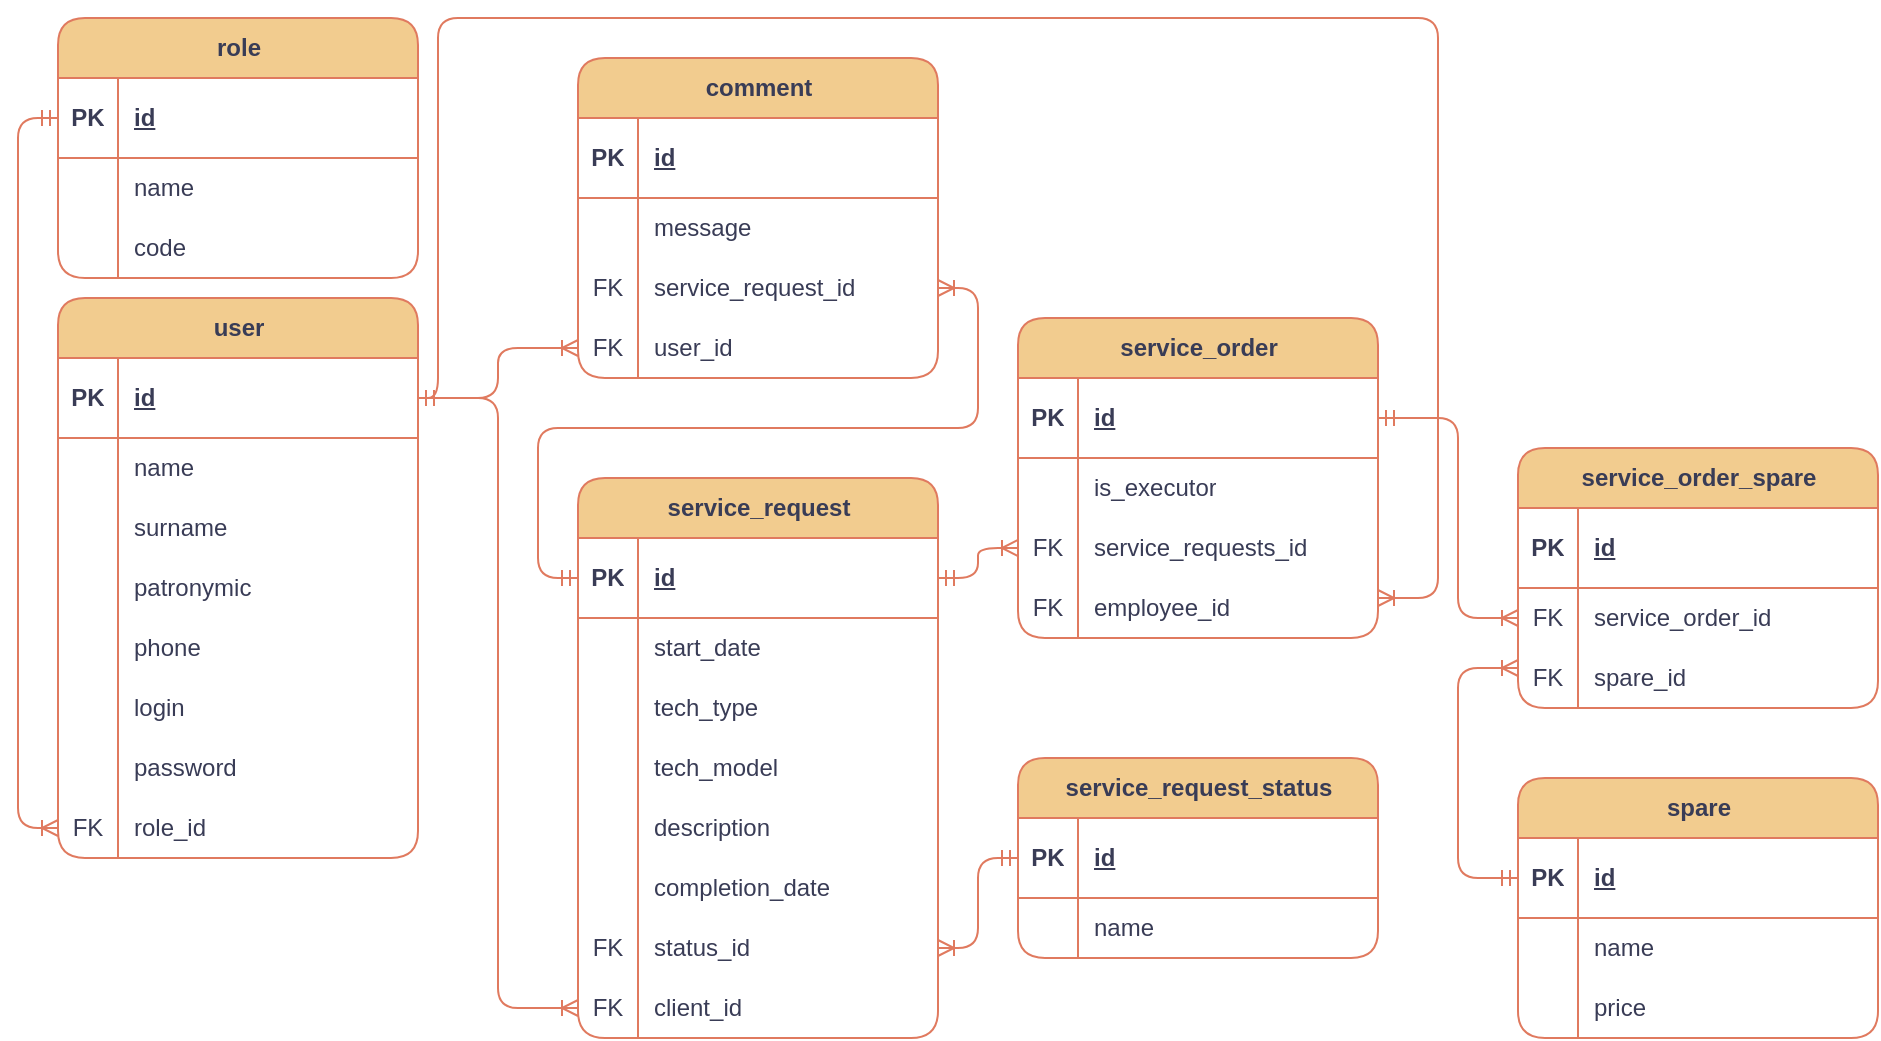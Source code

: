 <mxfile version="24.4.6" type="device">
  <diagram name="ER-diagram" id="6KKgcX3Cq315mcsqgXCf">
    <mxGraphModel dx="1838" dy="1009" grid="1" gridSize="10" guides="1" tooltips="1" connect="1" arrows="1" fold="1" page="1" pageScale="1" pageWidth="827" pageHeight="1169" math="0" shadow="0">
      <root>
        <mxCell id="0" />
        <mxCell id="1" parent="0" />
        <mxCell id="5FP1IzFym2wmlCKe2uCG-4" value="service_request" style="shape=table;startSize=30;container=1;collapsible=1;childLayout=tableLayout;fixedRows=1;rowLines=0;fontStyle=1;align=center;resizeLast=1;html=1;strokeColor=#E07A5F;rounded=1;labelBackgroundColor=none;fillColor=#F2CC8F;fontColor=#393C56;" vertex="1" parent="1">
          <mxGeometry x="320" y="270" width="180" height="280.0" as="geometry" />
        </mxCell>
        <mxCell id="5FP1IzFym2wmlCKe2uCG-5" value="" style="shape=tableRow;horizontal=0;startSize=0;swimlaneHead=0;swimlaneBody=0;fillColor=none;collapsible=0;dropTarget=0;points=[[0,0.5],[1,0.5]];portConstraint=eastwest;top=0;left=0;right=0;bottom=1;strokeColor=#E07A5F;rounded=1;labelBackgroundColor=none;fontColor=#393C56;" vertex="1" parent="5FP1IzFym2wmlCKe2uCG-4">
          <mxGeometry y="30" width="180" height="40" as="geometry" />
        </mxCell>
        <mxCell id="5FP1IzFym2wmlCKe2uCG-6" value="PK" style="shape=partialRectangle;connectable=0;fillColor=none;top=0;left=0;bottom=0;right=0;fontStyle=1;overflow=hidden;whiteSpace=wrap;html=1;strokeColor=#E07A5F;rounded=1;labelBackgroundColor=none;fontColor=#393C56;" vertex="1" parent="5FP1IzFym2wmlCKe2uCG-5">
          <mxGeometry width="30" height="40" as="geometry">
            <mxRectangle width="30" height="40" as="alternateBounds" />
          </mxGeometry>
        </mxCell>
        <mxCell id="5FP1IzFym2wmlCKe2uCG-7" value="id" style="shape=partialRectangle;connectable=0;fillColor=none;top=0;left=0;bottom=0;right=0;align=left;spacingLeft=6;fontStyle=5;overflow=hidden;whiteSpace=wrap;html=1;strokeColor=#E07A5F;rounded=1;labelBackgroundColor=none;fontColor=#393C56;" vertex="1" parent="5FP1IzFym2wmlCKe2uCG-5">
          <mxGeometry x="30" width="150" height="40" as="geometry">
            <mxRectangle width="150" height="40" as="alternateBounds" />
          </mxGeometry>
        </mxCell>
        <mxCell id="5FP1IzFym2wmlCKe2uCG-8" value="" style="shape=tableRow;horizontal=0;startSize=0;swimlaneHead=0;swimlaneBody=0;fillColor=none;collapsible=0;dropTarget=0;points=[[0,0.5],[1,0.5]];portConstraint=eastwest;top=0;left=0;right=0;bottom=0;strokeColor=#E07A5F;rounded=1;labelBackgroundColor=none;fontColor=#393C56;" vertex="1" parent="5FP1IzFym2wmlCKe2uCG-4">
          <mxGeometry y="70" width="180" height="30" as="geometry" />
        </mxCell>
        <mxCell id="5FP1IzFym2wmlCKe2uCG-9" value="" style="shape=partialRectangle;connectable=0;fillColor=none;top=0;left=0;bottom=0;right=0;editable=1;overflow=hidden;whiteSpace=wrap;html=1;strokeColor=#E07A5F;rounded=1;labelBackgroundColor=none;fontColor=#393C56;" vertex="1" parent="5FP1IzFym2wmlCKe2uCG-8">
          <mxGeometry width="30" height="30" as="geometry">
            <mxRectangle width="30" height="30" as="alternateBounds" />
          </mxGeometry>
        </mxCell>
        <mxCell id="5FP1IzFym2wmlCKe2uCG-10" value="start_date" style="shape=partialRectangle;connectable=0;fillColor=none;top=0;left=0;bottom=0;right=0;align=left;spacingLeft=6;overflow=hidden;whiteSpace=wrap;html=1;strokeColor=#E07A5F;rounded=1;labelBackgroundColor=none;fontColor=#393C56;" vertex="1" parent="5FP1IzFym2wmlCKe2uCG-8">
          <mxGeometry x="30" width="150" height="30" as="geometry">
            <mxRectangle width="150" height="30" as="alternateBounds" />
          </mxGeometry>
        </mxCell>
        <mxCell id="5FP1IzFym2wmlCKe2uCG-11" value="" style="shape=tableRow;horizontal=0;startSize=0;swimlaneHead=0;swimlaneBody=0;fillColor=none;collapsible=0;dropTarget=0;points=[[0,0.5],[1,0.5]];portConstraint=eastwest;top=0;left=0;right=0;bottom=0;strokeColor=#E07A5F;rounded=1;labelBackgroundColor=none;fontColor=#393C56;" vertex="1" parent="5FP1IzFym2wmlCKe2uCG-4">
          <mxGeometry y="100" width="180" height="30" as="geometry" />
        </mxCell>
        <mxCell id="5FP1IzFym2wmlCKe2uCG-12" value="" style="shape=partialRectangle;connectable=0;fillColor=none;top=0;left=0;bottom=0;right=0;editable=1;overflow=hidden;whiteSpace=wrap;html=1;strokeColor=#E07A5F;rounded=1;labelBackgroundColor=none;fontColor=#393C56;" vertex="1" parent="5FP1IzFym2wmlCKe2uCG-11">
          <mxGeometry width="30" height="30" as="geometry">
            <mxRectangle width="30" height="30" as="alternateBounds" />
          </mxGeometry>
        </mxCell>
        <mxCell id="5FP1IzFym2wmlCKe2uCG-13" value="tech_type" style="shape=partialRectangle;connectable=0;fillColor=none;top=0;left=0;bottom=0;right=0;align=left;spacingLeft=6;overflow=hidden;whiteSpace=wrap;html=1;strokeColor=#E07A5F;rounded=1;labelBackgroundColor=none;fontColor=#393C56;" vertex="1" parent="5FP1IzFym2wmlCKe2uCG-11">
          <mxGeometry x="30" width="150" height="30" as="geometry">
            <mxRectangle width="150" height="30" as="alternateBounds" />
          </mxGeometry>
        </mxCell>
        <mxCell id="5FP1IzFym2wmlCKe2uCG-14" value="" style="shape=tableRow;horizontal=0;startSize=0;swimlaneHead=0;swimlaneBody=0;fillColor=none;collapsible=0;dropTarget=0;points=[[0,0.5],[1,0.5]];portConstraint=eastwest;top=0;left=0;right=0;bottom=0;strokeColor=#E07A5F;rounded=1;labelBackgroundColor=none;fontColor=#393C56;" vertex="1" parent="5FP1IzFym2wmlCKe2uCG-4">
          <mxGeometry y="130" width="180" height="30" as="geometry" />
        </mxCell>
        <mxCell id="5FP1IzFym2wmlCKe2uCG-15" value="" style="shape=partialRectangle;connectable=0;fillColor=none;top=0;left=0;bottom=0;right=0;editable=1;overflow=hidden;whiteSpace=wrap;html=1;strokeColor=#E07A5F;rounded=1;labelBackgroundColor=none;fontColor=#393C56;" vertex="1" parent="5FP1IzFym2wmlCKe2uCG-14">
          <mxGeometry width="30" height="30" as="geometry">
            <mxRectangle width="30" height="30" as="alternateBounds" />
          </mxGeometry>
        </mxCell>
        <mxCell id="5FP1IzFym2wmlCKe2uCG-16" value="tech_model" style="shape=partialRectangle;connectable=0;fillColor=none;top=0;left=0;bottom=0;right=0;align=left;spacingLeft=6;overflow=hidden;whiteSpace=wrap;html=1;strokeColor=#E07A5F;rounded=1;labelBackgroundColor=none;fontColor=#393C56;" vertex="1" parent="5FP1IzFym2wmlCKe2uCG-14">
          <mxGeometry x="30" width="150" height="30" as="geometry">
            <mxRectangle width="150" height="30" as="alternateBounds" />
          </mxGeometry>
        </mxCell>
        <mxCell id="5FP1IzFym2wmlCKe2uCG-17" style="shape=tableRow;horizontal=0;startSize=0;swimlaneHead=0;swimlaneBody=0;fillColor=none;collapsible=0;dropTarget=0;points=[[0,0.5],[1,0.5]];portConstraint=eastwest;top=0;left=0;right=0;bottom=0;strokeColor=#E07A5F;rounded=1;labelBackgroundColor=none;fontColor=#393C56;" vertex="1" parent="5FP1IzFym2wmlCKe2uCG-4">
          <mxGeometry y="160" width="180" height="30" as="geometry" />
        </mxCell>
        <mxCell id="5FP1IzFym2wmlCKe2uCG-18" style="shape=partialRectangle;connectable=0;fillColor=none;top=0;left=0;bottom=0;right=0;editable=1;overflow=hidden;whiteSpace=wrap;html=1;strokeColor=#E07A5F;rounded=1;labelBackgroundColor=none;fontColor=#393C56;" vertex="1" parent="5FP1IzFym2wmlCKe2uCG-17">
          <mxGeometry width="30" height="30" as="geometry">
            <mxRectangle width="30" height="30" as="alternateBounds" />
          </mxGeometry>
        </mxCell>
        <mxCell id="5FP1IzFym2wmlCKe2uCG-19" value="description" style="shape=partialRectangle;connectable=0;fillColor=none;top=0;left=0;bottom=0;right=0;align=left;spacingLeft=6;overflow=hidden;whiteSpace=wrap;html=1;strokeColor=#E07A5F;rounded=1;labelBackgroundColor=none;fontColor=#393C56;" vertex="1" parent="5FP1IzFym2wmlCKe2uCG-17">
          <mxGeometry x="30" width="150" height="30" as="geometry">
            <mxRectangle width="150" height="30" as="alternateBounds" />
          </mxGeometry>
        </mxCell>
        <mxCell id="5FP1IzFym2wmlCKe2uCG-20" style="shape=tableRow;horizontal=0;startSize=0;swimlaneHead=0;swimlaneBody=0;fillColor=none;collapsible=0;dropTarget=0;points=[[0,0.5],[1,0.5]];portConstraint=eastwest;top=0;left=0;right=0;bottom=0;strokeColor=#E07A5F;rounded=1;labelBackgroundColor=none;fontColor=#393C56;" vertex="1" parent="5FP1IzFym2wmlCKe2uCG-4">
          <mxGeometry y="190" width="180" height="30" as="geometry" />
        </mxCell>
        <mxCell id="5FP1IzFym2wmlCKe2uCG-21" style="shape=partialRectangle;connectable=0;fillColor=none;top=0;left=0;bottom=0;right=0;editable=1;overflow=hidden;whiteSpace=wrap;html=1;strokeColor=#E07A5F;rounded=1;labelBackgroundColor=none;fontColor=#393C56;" vertex="1" parent="5FP1IzFym2wmlCKe2uCG-20">
          <mxGeometry width="30" height="30" as="geometry">
            <mxRectangle width="30" height="30" as="alternateBounds" />
          </mxGeometry>
        </mxCell>
        <mxCell id="5FP1IzFym2wmlCKe2uCG-22" value="completion_date" style="shape=partialRectangle;connectable=0;fillColor=none;top=0;left=0;bottom=0;right=0;align=left;spacingLeft=6;overflow=hidden;whiteSpace=wrap;html=1;strokeColor=#E07A5F;rounded=1;labelBackgroundColor=none;fontColor=#393C56;" vertex="1" parent="5FP1IzFym2wmlCKe2uCG-20">
          <mxGeometry x="30" width="150" height="30" as="geometry">
            <mxRectangle width="150" height="30" as="alternateBounds" />
          </mxGeometry>
        </mxCell>
        <mxCell id="5FP1IzFym2wmlCKe2uCG-23" style="shape=tableRow;horizontal=0;startSize=0;swimlaneHead=0;swimlaneBody=0;fillColor=none;collapsible=0;dropTarget=0;points=[[0,0.5],[1,0.5]];portConstraint=eastwest;top=0;left=0;right=0;bottom=0;strokeColor=#E07A5F;rounded=1;labelBackgroundColor=none;fontColor=#393C56;" vertex="1" parent="5FP1IzFym2wmlCKe2uCG-4">
          <mxGeometry y="220" width="180" height="30" as="geometry" />
        </mxCell>
        <mxCell id="5FP1IzFym2wmlCKe2uCG-24" value="FK" style="shape=partialRectangle;connectable=0;fillColor=none;top=0;left=0;bottom=0;right=0;editable=1;overflow=hidden;whiteSpace=wrap;html=1;strokeColor=#E07A5F;rounded=1;labelBackgroundColor=none;fontColor=#393C56;" vertex="1" parent="5FP1IzFym2wmlCKe2uCG-23">
          <mxGeometry width="30" height="30" as="geometry">
            <mxRectangle width="30" height="30" as="alternateBounds" />
          </mxGeometry>
        </mxCell>
        <mxCell id="5FP1IzFym2wmlCKe2uCG-25" value="status_id" style="shape=partialRectangle;connectable=0;fillColor=none;top=0;left=0;bottom=0;right=0;align=left;spacingLeft=6;overflow=hidden;whiteSpace=wrap;html=1;strokeColor=#E07A5F;rounded=1;labelBackgroundColor=none;fontColor=#393C56;" vertex="1" parent="5FP1IzFym2wmlCKe2uCG-23">
          <mxGeometry x="30" width="150" height="30" as="geometry">
            <mxRectangle width="150" height="30" as="alternateBounds" />
          </mxGeometry>
        </mxCell>
        <mxCell id="5FP1IzFym2wmlCKe2uCG-26" style="shape=tableRow;horizontal=0;startSize=0;swimlaneHead=0;swimlaneBody=0;fillColor=none;collapsible=0;dropTarget=0;points=[[0,0.5],[1,0.5]];portConstraint=eastwest;top=0;left=0;right=0;bottom=0;strokeColor=#E07A5F;rounded=1;labelBackgroundColor=none;fontColor=#393C56;" vertex="1" parent="5FP1IzFym2wmlCKe2uCG-4">
          <mxGeometry y="250" width="180" height="30" as="geometry" />
        </mxCell>
        <mxCell id="5FP1IzFym2wmlCKe2uCG-27" value="FK" style="shape=partialRectangle;connectable=0;fillColor=none;top=0;left=0;bottom=0;right=0;editable=1;overflow=hidden;whiteSpace=wrap;html=1;strokeColor=#E07A5F;rounded=1;labelBackgroundColor=none;fontColor=#393C56;" vertex="1" parent="5FP1IzFym2wmlCKe2uCG-26">
          <mxGeometry width="30" height="30" as="geometry">
            <mxRectangle width="30" height="30" as="alternateBounds" />
          </mxGeometry>
        </mxCell>
        <mxCell id="5FP1IzFym2wmlCKe2uCG-28" value="client_id" style="shape=partialRectangle;connectable=0;fillColor=none;top=0;left=0;bottom=0;right=0;align=left;spacingLeft=6;overflow=hidden;whiteSpace=wrap;html=1;strokeColor=#E07A5F;rounded=1;labelBackgroundColor=none;fontColor=#393C56;" vertex="1" parent="5FP1IzFym2wmlCKe2uCG-26">
          <mxGeometry x="30" width="150" height="30" as="geometry">
            <mxRectangle width="150" height="30" as="alternateBounds" />
          </mxGeometry>
        </mxCell>
        <mxCell id="5FP1IzFym2wmlCKe2uCG-29" value="user" style="shape=table;startSize=30;container=1;collapsible=1;childLayout=tableLayout;fixedRows=1;rowLines=0;fontStyle=1;align=center;resizeLast=1;html=1;strokeColor=#E07A5F;rounded=1;labelBackgroundColor=none;fillColor=#F2CC8F;fontColor=#393C56;" vertex="1" parent="1">
          <mxGeometry x="60" y="180" width="180" height="280" as="geometry" />
        </mxCell>
        <mxCell id="5FP1IzFym2wmlCKe2uCG-30" value="" style="shape=tableRow;horizontal=0;startSize=0;swimlaneHead=0;swimlaneBody=0;fillColor=none;collapsible=0;dropTarget=0;points=[[0,0.5],[1,0.5]];portConstraint=eastwest;top=0;left=0;right=0;bottom=1;strokeColor=#E07A5F;rounded=1;labelBackgroundColor=none;fontColor=#393C56;" vertex="1" parent="5FP1IzFym2wmlCKe2uCG-29">
          <mxGeometry y="30" width="180" height="40" as="geometry" />
        </mxCell>
        <mxCell id="5FP1IzFym2wmlCKe2uCG-31" value="PK" style="shape=partialRectangle;connectable=0;fillColor=none;top=0;left=0;bottom=0;right=0;fontStyle=1;overflow=hidden;whiteSpace=wrap;html=1;strokeColor=#E07A5F;rounded=1;labelBackgroundColor=none;fontColor=#393C56;" vertex="1" parent="5FP1IzFym2wmlCKe2uCG-30">
          <mxGeometry width="30" height="40" as="geometry">
            <mxRectangle width="30" height="40" as="alternateBounds" />
          </mxGeometry>
        </mxCell>
        <mxCell id="5FP1IzFym2wmlCKe2uCG-32" value="id" style="shape=partialRectangle;connectable=0;fillColor=none;top=0;left=0;bottom=0;right=0;align=left;spacingLeft=6;fontStyle=5;overflow=hidden;whiteSpace=wrap;html=1;strokeColor=#E07A5F;rounded=1;labelBackgroundColor=none;fontColor=#393C56;" vertex="1" parent="5FP1IzFym2wmlCKe2uCG-30">
          <mxGeometry x="30" width="150" height="40" as="geometry">
            <mxRectangle width="150" height="40" as="alternateBounds" />
          </mxGeometry>
        </mxCell>
        <mxCell id="5FP1IzFym2wmlCKe2uCG-33" value="" style="shape=tableRow;horizontal=0;startSize=0;swimlaneHead=0;swimlaneBody=0;fillColor=none;collapsible=0;dropTarget=0;points=[[0,0.5],[1,0.5]];portConstraint=eastwest;top=0;left=0;right=0;bottom=0;strokeColor=#E07A5F;rounded=1;labelBackgroundColor=none;fontColor=#393C56;" vertex="1" parent="5FP1IzFym2wmlCKe2uCG-29">
          <mxGeometry y="70" width="180" height="30" as="geometry" />
        </mxCell>
        <mxCell id="5FP1IzFym2wmlCKe2uCG-34" value="" style="shape=partialRectangle;connectable=0;fillColor=none;top=0;left=0;bottom=0;right=0;editable=1;overflow=hidden;whiteSpace=wrap;html=1;strokeColor=#E07A5F;rounded=1;labelBackgroundColor=none;fontColor=#393C56;" vertex="1" parent="5FP1IzFym2wmlCKe2uCG-33">
          <mxGeometry width="30" height="30" as="geometry">
            <mxRectangle width="30" height="30" as="alternateBounds" />
          </mxGeometry>
        </mxCell>
        <mxCell id="5FP1IzFym2wmlCKe2uCG-35" value="name" style="shape=partialRectangle;connectable=0;fillColor=none;top=0;left=0;bottom=0;right=0;align=left;spacingLeft=6;overflow=hidden;whiteSpace=wrap;html=1;strokeColor=#E07A5F;rounded=1;labelBackgroundColor=none;fontColor=#393C56;" vertex="1" parent="5FP1IzFym2wmlCKe2uCG-33">
          <mxGeometry x="30" width="150" height="30" as="geometry">
            <mxRectangle width="150" height="30" as="alternateBounds" />
          </mxGeometry>
        </mxCell>
        <mxCell id="5FP1IzFym2wmlCKe2uCG-36" value="" style="shape=tableRow;horizontal=0;startSize=0;swimlaneHead=0;swimlaneBody=0;fillColor=none;collapsible=0;dropTarget=0;points=[[0,0.5],[1,0.5]];portConstraint=eastwest;top=0;left=0;right=0;bottom=0;strokeColor=#E07A5F;rounded=1;labelBackgroundColor=none;fontColor=#393C56;" vertex="1" parent="5FP1IzFym2wmlCKe2uCG-29">
          <mxGeometry y="100" width="180" height="30" as="geometry" />
        </mxCell>
        <mxCell id="5FP1IzFym2wmlCKe2uCG-37" value="" style="shape=partialRectangle;connectable=0;fillColor=none;top=0;left=0;bottom=0;right=0;editable=1;overflow=hidden;whiteSpace=wrap;html=1;strokeColor=#E07A5F;rounded=1;labelBackgroundColor=none;fontColor=#393C56;" vertex="1" parent="5FP1IzFym2wmlCKe2uCG-36">
          <mxGeometry width="30" height="30" as="geometry">
            <mxRectangle width="30" height="30" as="alternateBounds" />
          </mxGeometry>
        </mxCell>
        <mxCell id="5FP1IzFym2wmlCKe2uCG-38" value="surname" style="shape=partialRectangle;connectable=0;fillColor=none;top=0;left=0;bottom=0;right=0;align=left;spacingLeft=6;overflow=hidden;whiteSpace=wrap;html=1;strokeColor=#E07A5F;rounded=1;labelBackgroundColor=none;fontColor=#393C56;" vertex="1" parent="5FP1IzFym2wmlCKe2uCG-36">
          <mxGeometry x="30" width="150" height="30" as="geometry">
            <mxRectangle width="150" height="30" as="alternateBounds" />
          </mxGeometry>
        </mxCell>
        <mxCell id="5FP1IzFym2wmlCKe2uCG-39" value="" style="shape=tableRow;horizontal=0;startSize=0;swimlaneHead=0;swimlaneBody=0;fillColor=none;collapsible=0;dropTarget=0;points=[[0,0.5],[1,0.5]];portConstraint=eastwest;top=0;left=0;right=0;bottom=0;strokeColor=#E07A5F;rounded=1;labelBackgroundColor=none;fontColor=#393C56;" vertex="1" parent="5FP1IzFym2wmlCKe2uCG-29">
          <mxGeometry y="130" width="180" height="30" as="geometry" />
        </mxCell>
        <mxCell id="5FP1IzFym2wmlCKe2uCG-40" value="" style="shape=partialRectangle;connectable=0;fillColor=none;top=0;left=0;bottom=0;right=0;editable=1;overflow=hidden;whiteSpace=wrap;html=1;strokeColor=#E07A5F;rounded=1;labelBackgroundColor=none;fontColor=#393C56;" vertex="1" parent="5FP1IzFym2wmlCKe2uCG-39">
          <mxGeometry width="30" height="30" as="geometry">
            <mxRectangle width="30" height="30" as="alternateBounds" />
          </mxGeometry>
        </mxCell>
        <mxCell id="5FP1IzFym2wmlCKe2uCG-41" value="patronymic" style="shape=partialRectangle;connectable=0;fillColor=none;top=0;left=0;bottom=0;right=0;align=left;spacingLeft=6;overflow=hidden;whiteSpace=wrap;html=1;strokeColor=#E07A5F;rounded=1;labelBackgroundColor=none;fontColor=#393C56;" vertex="1" parent="5FP1IzFym2wmlCKe2uCG-39">
          <mxGeometry x="30" width="150" height="30" as="geometry">
            <mxRectangle width="150" height="30" as="alternateBounds" />
          </mxGeometry>
        </mxCell>
        <mxCell id="5FP1IzFym2wmlCKe2uCG-42" style="shape=tableRow;horizontal=0;startSize=0;swimlaneHead=0;swimlaneBody=0;fillColor=none;collapsible=0;dropTarget=0;points=[[0,0.5],[1,0.5]];portConstraint=eastwest;top=0;left=0;right=0;bottom=0;strokeColor=#E07A5F;rounded=1;labelBackgroundColor=none;fontColor=#393C56;" vertex="1" parent="5FP1IzFym2wmlCKe2uCG-29">
          <mxGeometry y="160" width="180" height="30" as="geometry" />
        </mxCell>
        <mxCell id="5FP1IzFym2wmlCKe2uCG-43" style="shape=partialRectangle;connectable=0;fillColor=none;top=0;left=0;bottom=0;right=0;editable=1;overflow=hidden;whiteSpace=wrap;html=1;strokeColor=#E07A5F;rounded=1;labelBackgroundColor=none;fontColor=#393C56;" vertex="1" parent="5FP1IzFym2wmlCKe2uCG-42">
          <mxGeometry width="30" height="30" as="geometry">
            <mxRectangle width="30" height="30" as="alternateBounds" />
          </mxGeometry>
        </mxCell>
        <mxCell id="5FP1IzFym2wmlCKe2uCG-44" value="phone" style="shape=partialRectangle;connectable=0;fillColor=none;top=0;left=0;bottom=0;right=0;align=left;spacingLeft=6;overflow=hidden;whiteSpace=wrap;html=1;strokeColor=#E07A5F;rounded=1;labelBackgroundColor=none;fontColor=#393C56;" vertex="1" parent="5FP1IzFym2wmlCKe2uCG-42">
          <mxGeometry x="30" width="150" height="30" as="geometry">
            <mxRectangle width="150" height="30" as="alternateBounds" />
          </mxGeometry>
        </mxCell>
        <mxCell id="5FP1IzFym2wmlCKe2uCG-45" style="shape=tableRow;horizontal=0;startSize=0;swimlaneHead=0;swimlaneBody=0;fillColor=none;collapsible=0;dropTarget=0;points=[[0,0.5],[1,0.5]];portConstraint=eastwest;top=0;left=0;right=0;bottom=0;strokeColor=#E07A5F;rounded=1;labelBackgroundColor=none;fontColor=#393C56;" vertex="1" parent="5FP1IzFym2wmlCKe2uCG-29">
          <mxGeometry y="190" width="180" height="30" as="geometry" />
        </mxCell>
        <mxCell id="5FP1IzFym2wmlCKe2uCG-46" style="shape=partialRectangle;connectable=0;fillColor=none;top=0;left=0;bottom=0;right=0;editable=1;overflow=hidden;whiteSpace=wrap;html=1;strokeColor=#E07A5F;rounded=1;labelBackgroundColor=none;fontColor=#393C56;" vertex="1" parent="5FP1IzFym2wmlCKe2uCG-45">
          <mxGeometry width="30" height="30" as="geometry">
            <mxRectangle width="30" height="30" as="alternateBounds" />
          </mxGeometry>
        </mxCell>
        <mxCell id="5FP1IzFym2wmlCKe2uCG-47" value="login" style="shape=partialRectangle;connectable=0;fillColor=none;top=0;left=0;bottom=0;right=0;align=left;spacingLeft=6;overflow=hidden;whiteSpace=wrap;html=1;strokeColor=#E07A5F;rounded=1;labelBackgroundColor=none;fontColor=#393C56;" vertex="1" parent="5FP1IzFym2wmlCKe2uCG-45">
          <mxGeometry x="30" width="150" height="30" as="geometry">
            <mxRectangle width="150" height="30" as="alternateBounds" />
          </mxGeometry>
        </mxCell>
        <mxCell id="5FP1IzFym2wmlCKe2uCG-48" style="shape=tableRow;horizontal=0;startSize=0;swimlaneHead=0;swimlaneBody=0;fillColor=none;collapsible=0;dropTarget=0;points=[[0,0.5],[1,0.5]];portConstraint=eastwest;top=0;left=0;right=0;bottom=0;strokeColor=#E07A5F;rounded=1;labelBackgroundColor=none;fontColor=#393C56;" vertex="1" parent="5FP1IzFym2wmlCKe2uCG-29">
          <mxGeometry y="220" width="180" height="30" as="geometry" />
        </mxCell>
        <mxCell id="5FP1IzFym2wmlCKe2uCG-49" style="shape=partialRectangle;connectable=0;fillColor=none;top=0;left=0;bottom=0;right=0;editable=1;overflow=hidden;whiteSpace=wrap;html=1;strokeColor=#E07A5F;rounded=1;labelBackgroundColor=none;fontColor=#393C56;" vertex="1" parent="5FP1IzFym2wmlCKe2uCG-48">
          <mxGeometry width="30" height="30" as="geometry">
            <mxRectangle width="30" height="30" as="alternateBounds" />
          </mxGeometry>
        </mxCell>
        <mxCell id="5FP1IzFym2wmlCKe2uCG-50" value="password" style="shape=partialRectangle;connectable=0;fillColor=none;top=0;left=0;bottom=0;right=0;align=left;spacingLeft=6;overflow=hidden;whiteSpace=wrap;html=1;strokeColor=#E07A5F;rounded=1;labelBackgroundColor=none;fontColor=#393C56;" vertex="1" parent="5FP1IzFym2wmlCKe2uCG-48">
          <mxGeometry x="30" width="150" height="30" as="geometry">
            <mxRectangle width="150" height="30" as="alternateBounds" />
          </mxGeometry>
        </mxCell>
        <mxCell id="5FP1IzFym2wmlCKe2uCG-51" style="shape=tableRow;horizontal=0;startSize=0;swimlaneHead=0;swimlaneBody=0;fillColor=none;collapsible=0;dropTarget=0;points=[[0,0.5],[1,0.5]];portConstraint=eastwest;top=0;left=0;right=0;bottom=0;strokeColor=#E07A5F;rounded=1;labelBackgroundColor=none;fontColor=#393C56;" vertex="1" parent="5FP1IzFym2wmlCKe2uCG-29">
          <mxGeometry y="250" width="180" height="30" as="geometry" />
        </mxCell>
        <mxCell id="5FP1IzFym2wmlCKe2uCG-52" value="FK" style="shape=partialRectangle;connectable=0;fillColor=none;top=0;left=0;bottom=0;right=0;editable=1;overflow=hidden;whiteSpace=wrap;html=1;strokeColor=#E07A5F;rounded=1;labelBackgroundColor=none;fontColor=#393C56;" vertex="1" parent="5FP1IzFym2wmlCKe2uCG-51">
          <mxGeometry width="30" height="30" as="geometry">
            <mxRectangle width="30" height="30" as="alternateBounds" />
          </mxGeometry>
        </mxCell>
        <mxCell id="5FP1IzFym2wmlCKe2uCG-53" value="role_id" style="shape=partialRectangle;connectable=0;fillColor=none;top=0;left=0;bottom=0;right=0;align=left;spacingLeft=6;overflow=hidden;whiteSpace=wrap;html=1;strokeColor=#E07A5F;rounded=1;labelBackgroundColor=none;fontColor=#393C56;" vertex="1" parent="5FP1IzFym2wmlCKe2uCG-51">
          <mxGeometry x="30" width="150" height="30" as="geometry">
            <mxRectangle width="150" height="30" as="alternateBounds" />
          </mxGeometry>
        </mxCell>
        <mxCell id="5FP1IzFym2wmlCKe2uCG-54" value="role" style="shape=table;startSize=30;container=1;collapsible=1;childLayout=tableLayout;fixedRows=1;rowLines=0;fontStyle=1;align=center;resizeLast=1;html=1;strokeColor=#E07A5F;rounded=1;labelBackgroundColor=none;fillColor=#F2CC8F;fontColor=#393C56;" vertex="1" parent="1">
          <mxGeometry x="60" y="40" width="180" height="130" as="geometry" />
        </mxCell>
        <mxCell id="5FP1IzFym2wmlCKe2uCG-55" value="" style="shape=tableRow;horizontal=0;startSize=0;swimlaneHead=0;swimlaneBody=0;fillColor=none;collapsible=0;dropTarget=0;points=[[0,0.5],[1,0.5]];portConstraint=eastwest;top=0;left=0;right=0;bottom=1;strokeColor=#E07A5F;rounded=1;labelBackgroundColor=none;fontColor=#393C56;" vertex="1" parent="5FP1IzFym2wmlCKe2uCG-54">
          <mxGeometry y="30" width="180" height="40" as="geometry" />
        </mxCell>
        <mxCell id="5FP1IzFym2wmlCKe2uCG-56" value="PK" style="shape=partialRectangle;connectable=0;fillColor=none;top=0;left=0;bottom=0;right=0;fontStyle=1;overflow=hidden;whiteSpace=wrap;html=1;strokeColor=#E07A5F;rounded=1;labelBackgroundColor=none;fontColor=#393C56;" vertex="1" parent="5FP1IzFym2wmlCKe2uCG-55">
          <mxGeometry width="30" height="40" as="geometry">
            <mxRectangle width="30" height="40" as="alternateBounds" />
          </mxGeometry>
        </mxCell>
        <mxCell id="5FP1IzFym2wmlCKe2uCG-57" value="id" style="shape=partialRectangle;connectable=0;fillColor=none;top=0;left=0;bottom=0;right=0;align=left;spacingLeft=6;fontStyle=5;overflow=hidden;whiteSpace=wrap;html=1;strokeColor=#E07A5F;rounded=1;labelBackgroundColor=none;fontColor=#393C56;" vertex="1" parent="5FP1IzFym2wmlCKe2uCG-55">
          <mxGeometry x="30" width="150" height="40" as="geometry">
            <mxRectangle width="150" height="40" as="alternateBounds" />
          </mxGeometry>
        </mxCell>
        <mxCell id="5FP1IzFym2wmlCKe2uCG-58" value="" style="shape=tableRow;horizontal=0;startSize=0;swimlaneHead=0;swimlaneBody=0;fillColor=none;collapsible=0;dropTarget=0;points=[[0,0.5],[1,0.5]];portConstraint=eastwest;top=0;left=0;right=0;bottom=0;strokeColor=#E07A5F;rounded=1;labelBackgroundColor=none;fontColor=#393C56;" vertex="1" parent="5FP1IzFym2wmlCKe2uCG-54">
          <mxGeometry y="70" width="180" height="30" as="geometry" />
        </mxCell>
        <mxCell id="5FP1IzFym2wmlCKe2uCG-59" value="" style="shape=partialRectangle;connectable=0;fillColor=none;top=0;left=0;bottom=0;right=0;editable=1;overflow=hidden;whiteSpace=wrap;html=1;strokeColor=#E07A5F;rounded=1;labelBackgroundColor=none;fontColor=#393C56;" vertex="1" parent="5FP1IzFym2wmlCKe2uCG-58">
          <mxGeometry width="30" height="30" as="geometry">
            <mxRectangle width="30" height="30" as="alternateBounds" />
          </mxGeometry>
        </mxCell>
        <mxCell id="5FP1IzFym2wmlCKe2uCG-60" value="name" style="shape=partialRectangle;connectable=0;fillColor=none;top=0;left=0;bottom=0;right=0;align=left;spacingLeft=6;overflow=hidden;whiteSpace=wrap;html=1;strokeColor=#E07A5F;rounded=1;labelBackgroundColor=none;fontColor=#393C56;" vertex="1" parent="5FP1IzFym2wmlCKe2uCG-58">
          <mxGeometry x="30" width="150" height="30" as="geometry">
            <mxRectangle width="150" height="30" as="alternateBounds" />
          </mxGeometry>
        </mxCell>
        <mxCell id="5FP1IzFym2wmlCKe2uCG-61" style="shape=tableRow;horizontal=0;startSize=0;swimlaneHead=0;swimlaneBody=0;fillColor=none;collapsible=0;dropTarget=0;points=[[0,0.5],[1,0.5]];portConstraint=eastwest;top=0;left=0;right=0;bottom=0;strokeColor=#E07A5F;rounded=1;labelBackgroundColor=none;fontColor=#393C56;" vertex="1" parent="5FP1IzFym2wmlCKe2uCG-54">
          <mxGeometry y="100" width="180" height="30" as="geometry" />
        </mxCell>
        <mxCell id="5FP1IzFym2wmlCKe2uCG-62" style="shape=partialRectangle;connectable=0;fillColor=none;top=0;left=0;bottom=0;right=0;editable=1;overflow=hidden;whiteSpace=wrap;html=1;strokeColor=#E07A5F;rounded=1;labelBackgroundColor=none;fontColor=#393C56;" vertex="1" parent="5FP1IzFym2wmlCKe2uCG-61">
          <mxGeometry width="30" height="30" as="geometry">
            <mxRectangle width="30" height="30" as="alternateBounds" />
          </mxGeometry>
        </mxCell>
        <mxCell id="5FP1IzFym2wmlCKe2uCG-63" value="code" style="shape=partialRectangle;connectable=0;fillColor=none;top=0;left=0;bottom=0;right=0;align=left;spacingLeft=6;overflow=hidden;whiteSpace=wrap;html=1;strokeColor=#E07A5F;rounded=1;labelBackgroundColor=none;fontColor=#393C56;" vertex="1" parent="5FP1IzFym2wmlCKe2uCG-61">
          <mxGeometry x="30" width="150" height="30" as="geometry">
            <mxRectangle width="150" height="30" as="alternateBounds" />
          </mxGeometry>
        </mxCell>
        <mxCell id="5FP1IzFym2wmlCKe2uCG-64" style="edgeStyle=orthogonalEdgeStyle;rounded=1;orthogonalLoop=1;jettySize=auto;html=1;startArrow=ERmandOne;startFill=0;endArrow=ERoneToMany;endFill=0;strokeColor=#E07A5F;labelBackgroundColor=none;fontColor=default;" edge="1" parent="1" source="5FP1IzFym2wmlCKe2uCG-55" target="5FP1IzFym2wmlCKe2uCG-51">
          <mxGeometry relative="1" as="geometry">
            <mxPoint x="-370" y="535" as="sourcePoint" />
            <mxPoint x="-300" y="535" as="targetPoint" />
            <Array as="points">
              <mxPoint x="40" y="90" />
              <mxPoint x="40" y="445" />
            </Array>
          </mxGeometry>
        </mxCell>
        <mxCell id="5FP1IzFym2wmlCKe2uCG-65" style="edgeStyle=orthogonalEdgeStyle;rounded=1;orthogonalLoop=1;jettySize=auto;html=1;startArrow=ERmandOne;startFill=0;endArrow=ERoneToMany;endFill=0;strokeColor=#E07A5F;labelBackgroundColor=none;fontColor=default;" edge="1" parent="1" source="5FP1IzFym2wmlCKe2uCG-30" target="5FP1IzFym2wmlCKe2uCG-26">
          <mxGeometry relative="1" as="geometry">
            <mxPoint x="230" y="390" as="sourcePoint" />
            <mxPoint x="280" y="455" as="targetPoint" />
          </mxGeometry>
        </mxCell>
        <mxCell id="5FP1IzFym2wmlCKe2uCG-66" value="service_order" style="shape=table;startSize=30;container=1;collapsible=1;childLayout=tableLayout;fixedRows=1;rowLines=0;fontStyle=1;align=center;resizeLast=1;html=1;strokeColor=#E07A5F;rounded=1;labelBackgroundColor=none;fillColor=#F2CC8F;fontColor=#393C56;" vertex="1" parent="1">
          <mxGeometry x="540" y="190" width="180" height="160" as="geometry" />
        </mxCell>
        <mxCell id="5FP1IzFym2wmlCKe2uCG-67" value="" style="shape=tableRow;horizontal=0;startSize=0;swimlaneHead=0;swimlaneBody=0;fillColor=none;collapsible=0;dropTarget=0;points=[[0,0.5],[1,0.5]];portConstraint=eastwest;top=0;left=0;right=0;bottom=1;strokeColor=#E07A5F;rounded=1;labelBackgroundColor=none;fontColor=#393C56;" vertex="1" parent="5FP1IzFym2wmlCKe2uCG-66">
          <mxGeometry y="30" width="180" height="40" as="geometry" />
        </mxCell>
        <mxCell id="5FP1IzFym2wmlCKe2uCG-68" value="PK" style="shape=partialRectangle;connectable=0;fillColor=none;top=0;left=0;bottom=0;right=0;fontStyle=1;overflow=hidden;whiteSpace=wrap;html=1;strokeColor=#E07A5F;rounded=1;labelBackgroundColor=none;fontColor=#393C56;" vertex="1" parent="5FP1IzFym2wmlCKe2uCG-67">
          <mxGeometry width="30" height="40" as="geometry">
            <mxRectangle width="30" height="40" as="alternateBounds" />
          </mxGeometry>
        </mxCell>
        <mxCell id="5FP1IzFym2wmlCKe2uCG-69" value="id" style="shape=partialRectangle;connectable=0;fillColor=none;top=0;left=0;bottom=0;right=0;align=left;spacingLeft=6;fontStyle=5;overflow=hidden;whiteSpace=wrap;html=1;strokeColor=#E07A5F;rounded=1;labelBackgroundColor=none;fontColor=#393C56;" vertex="1" parent="5FP1IzFym2wmlCKe2uCG-67">
          <mxGeometry x="30" width="150" height="40" as="geometry">
            <mxRectangle width="150" height="40" as="alternateBounds" />
          </mxGeometry>
        </mxCell>
        <mxCell id="5FP1IzFym2wmlCKe2uCG-70" value="" style="shape=tableRow;horizontal=0;startSize=0;swimlaneHead=0;swimlaneBody=0;fillColor=none;collapsible=0;dropTarget=0;points=[[0,0.5],[1,0.5]];portConstraint=eastwest;top=0;left=0;right=0;bottom=0;strokeColor=#E07A5F;rounded=1;labelBackgroundColor=none;fontColor=#393C56;" vertex="1" parent="5FP1IzFym2wmlCKe2uCG-66">
          <mxGeometry y="70" width="180" height="30" as="geometry" />
        </mxCell>
        <mxCell id="5FP1IzFym2wmlCKe2uCG-71" value="" style="shape=partialRectangle;connectable=0;fillColor=none;top=0;left=0;bottom=0;right=0;editable=1;overflow=hidden;whiteSpace=wrap;html=1;strokeColor=#E07A5F;rounded=1;labelBackgroundColor=none;fontColor=#393C56;" vertex="1" parent="5FP1IzFym2wmlCKe2uCG-70">
          <mxGeometry width="30" height="30" as="geometry">
            <mxRectangle width="30" height="30" as="alternateBounds" />
          </mxGeometry>
        </mxCell>
        <mxCell id="5FP1IzFym2wmlCKe2uCG-72" value="is_executor" style="shape=partialRectangle;connectable=0;fillColor=none;top=0;left=0;bottom=0;right=0;align=left;spacingLeft=6;overflow=hidden;whiteSpace=wrap;html=1;strokeColor=#E07A5F;rounded=1;labelBackgroundColor=none;fontColor=#393C56;" vertex="1" parent="5FP1IzFym2wmlCKe2uCG-70">
          <mxGeometry x="30" width="150" height="30" as="geometry">
            <mxRectangle width="150" height="30" as="alternateBounds" />
          </mxGeometry>
        </mxCell>
        <mxCell id="5FP1IzFym2wmlCKe2uCG-73" value="" style="shape=tableRow;horizontal=0;startSize=0;swimlaneHead=0;swimlaneBody=0;fillColor=none;collapsible=0;dropTarget=0;points=[[0,0.5],[1,0.5]];portConstraint=eastwest;top=0;left=0;right=0;bottom=0;strokeColor=#E07A5F;rounded=1;labelBackgroundColor=none;fontColor=#393C56;" vertex="1" parent="5FP1IzFym2wmlCKe2uCG-66">
          <mxGeometry y="100" width="180" height="30" as="geometry" />
        </mxCell>
        <mxCell id="5FP1IzFym2wmlCKe2uCG-74" value="FK" style="shape=partialRectangle;connectable=0;fillColor=none;top=0;left=0;bottom=0;right=0;editable=1;overflow=hidden;whiteSpace=wrap;html=1;strokeColor=#E07A5F;rounded=1;labelBackgroundColor=none;fontColor=#393C56;" vertex="1" parent="5FP1IzFym2wmlCKe2uCG-73">
          <mxGeometry width="30" height="30" as="geometry">
            <mxRectangle width="30" height="30" as="alternateBounds" />
          </mxGeometry>
        </mxCell>
        <mxCell id="5FP1IzFym2wmlCKe2uCG-75" value="&lt;span style=&quot;text-align: center; text-wrap: nowrap;&quot;&gt;service_requests_id&lt;/span&gt;" style="shape=partialRectangle;connectable=0;fillColor=none;top=0;left=0;bottom=0;right=0;align=left;spacingLeft=6;overflow=hidden;whiteSpace=wrap;html=1;strokeColor=#E07A5F;rounded=1;labelBackgroundColor=none;fontColor=#393C56;" vertex="1" parent="5FP1IzFym2wmlCKe2uCG-73">
          <mxGeometry x="30" width="150" height="30" as="geometry">
            <mxRectangle width="150" height="30" as="alternateBounds" />
          </mxGeometry>
        </mxCell>
        <mxCell id="5FP1IzFym2wmlCKe2uCG-76" value="" style="shape=tableRow;horizontal=0;startSize=0;swimlaneHead=0;swimlaneBody=0;fillColor=none;collapsible=0;dropTarget=0;points=[[0,0.5],[1,0.5]];portConstraint=eastwest;top=0;left=0;right=0;bottom=0;strokeColor=#E07A5F;rounded=1;labelBackgroundColor=none;fontColor=#393C56;" vertex="1" parent="5FP1IzFym2wmlCKe2uCG-66">
          <mxGeometry y="130" width="180" height="30" as="geometry" />
        </mxCell>
        <mxCell id="5FP1IzFym2wmlCKe2uCG-77" value="FK" style="shape=partialRectangle;connectable=0;fillColor=none;top=0;left=0;bottom=0;right=0;editable=1;overflow=hidden;whiteSpace=wrap;html=1;strokeColor=#E07A5F;rounded=1;labelBackgroundColor=none;fontColor=#393C56;" vertex="1" parent="5FP1IzFym2wmlCKe2uCG-76">
          <mxGeometry width="30" height="30" as="geometry">
            <mxRectangle width="30" height="30" as="alternateBounds" />
          </mxGeometry>
        </mxCell>
        <mxCell id="5FP1IzFym2wmlCKe2uCG-78" value="employee_id" style="shape=partialRectangle;connectable=0;fillColor=none;top=0;left=0;bottom=0;right=0;align=left;spacingLeft=6;overflow=hidden;whiteSpace=wrap;html=1;strokeColor=#E07A5F;rounded=1;labelBackgroundColor=none;fontColor=#393C56;" vertex="1" parent="5FP1IzFym2wmlCKe2uCG-76">
          <mxGeometry x="30" width="150" height="30" as="geometry">
            <mxRectangle width="150" height="30" as="alternateBounds" />
          </mxGeometry>
        </mxCell>
        <mxCell id="5FP1IzFym2wmlCKe2uCG-79" value="service_request_status" style="shape=table;startSize=30;container=1;collapsible=1;childLayout=tableLayout;fixedRows=1;rowLines=0;fontStyle=1;align=center;resizeLast=1;html=1;strokeColor=#E07A5F;rounded=1;labelBackgroundColor=none;fillColor=#F2CC8F;fontColor=#393C56;" vertex="1" parent="1">
          <mxGeometry x="540" y="410" width="180" height="100" as="geometry" />
        </mxCell>
        <mxCell id="5FP1IzFym2wmlCKe2uCG-80" value="" style="shape=tableRow;horizontal=0;startSize=0;swimlaneHead=0;swimlaneBody=0;fillColor=none;collapsible=0;dropTarget=0;points=[[0,0.5],[1,0.5]];portConstraint=eastwest;top=0;left=0;right=0;bottom=1;strokeColor=#E07A5F;rounded=1;labelBackgroundColor=none;fontColor=#393C56;" vertex="1" parent="5FP1IzFym2wmlCKe2uCG-79">
          <mxGeometry y="30" width="180" height="40" as="geometry" />
        </mxCell>
        <mxCell id="5FP1IzFym2wmlCKe2uCG-81" value="PK" style="shape=partialRectangle;connectable=0;fillColor=none;top=0;left=0;bottom=0;right=0;fontStyle=1;overflow=hidden;whiteSpace=wrap;html=1;strokeColor=#E07A5F;rounded=1;labelBackgroundColor=none;fontColor=#393C56;" vertex="1" parent="5FP1IzFym2wmlCKe2uCG-80">
          <mxGeometry width="30" height="40" as="geometry">
            <mxRectangle width="30" height="40" as="alternateBounds" />
          </mxGeometry>
        </mxCell>
        <mxCell id="5FP1IzFym2wmlCKe2uCG-82" value="id" style="shape=partialRectangle;connectable=0;fillColor=none;top=0;left=0;bottom=0;right=0;align=left;spacingLeft=6;fontStyle=5;overflow=hidden;whiteSpace=wrap;html=1;strokeColor=#E07A5F;rounded=1;labelBackgroundColor=none;fontColor=#393C56;" vertex="1" parent="5FP1IzFym2wmlCKe2uCG-80">
          <mxGeometry x="30" width="150" height="40" as="geometry">
            <mxRectangle width="150" height="40" as="alternateBounds" />
          </mxGeometry>
        </mxCell>
        <mxCell id="5FP1IzFym2wmlCKe2uCG-83" value="" style="shape=tableRow;horizontal=0;startSize=0;swimlaneHead=0;swimlaneBody=0;fillColor=none;collapsible=0;dropTarget=0;points=[[0,0.5],[1,0.5]];portConstraint=eastwest;top=0;left=0;right=0;bottom=0;strokeColor=#E07A5F;rounded=1;labelBackgroundColor=none;fontColor=#393C56;" vertex="1" parent="5FP1IzFym2wmlCKe2uCG-79">
          <mxGeometry y="70" width="180" height="30" as="geometry" />
        </mxCell>
        <mxCell id="5FP1IzFym2wmlCKe2uCG-84" value="" style="shape=partialRectangle;connectable=0;fillColor=none;top=0;left=0;bottom=0;right=0;editable=1;overflow=hidden;whiteSpace=wrap;html=1;strokeColor=#E07A5F;rounded=1;labelBackgroundColor=none;fontColor=#393C56;" vertex="1" parent="5FP1IzFym2wmlCKe2uCG-83">
          <mxGeometry width="30" height="30" as="geometry">
            <mxRectangle width="30" height="30" as="alternateBounds" />
          </mxGeometry>
        </mxCell>
        <mxCell id="5FP1IzFym2wmlCKe2uCG-85" value="name" style="shape=partialRectangle;connectable=0;fillColor=none;top=0;left=0;bottom=0;right=0;align=left;spacingLeft=6;overflow=hidden;whiteSpace=wrap;html=1;strokeColor=#E07A5F;rounded=1;labelBackgroundColor=none;fontColor=#393C56;" vertex="1" parent="5FP1IzFym2wmlCKe2uCG-83">
          <mxGeometry x="30" width="150" height="30" as="geometry">
            <mxRectangle width="150" height="30" as="alternateBounds" />
          </mxGeometry>
        </mxCell>
        <mxCell id="5FP1IzFym2wmlCKe2uCG-86" style="edgeStyle=orthogonalEdgeStyle;rounded=1;orthogonalLoop=1;jettySize=auto;html=1;startArrow=ERmandOne;startFill=0;endArrow=ERoneToMany;endFill=0;strokeColor=#E07A5F;labelBackgroundColor=none;fontColor=default;" edge="1" parent="1" source="5FP1IzFym2wmlCKe2uCG-80" target="5FP1IzFym2wmlCKe2uCG-23">
          <mxGeometry relative="1" as="geometry">
            <mxPoint x="460" y="240" as="sourcePoint" />
            <mxPoint x="510" y="455" as="targetPoint" />
          </mxGeometry>
        </mxCell>
        <mxCell id="5FP1IzFym2wmlCKe2uCG-87" style="edgeStyle=orthogonalEdgeStyle;rounded=1;orthogonalLoop=1;jettySize=auto;html=1;startArrow=ERmandOne;startFill=0;endArrow=ERoneToMany;endFill=0;strokeColor=#E07A5F;labelBackgroundColor=none;fontColor=default;" edge="1" parent="1" source="5FP1IzFym2wmlCKe2uCG-30" target="5FP1IzFym2wmlCKe2uCG-76">
          <mxGeometry relative="1" as="geometry">
            <mxPoint x="460" y="240" as="sourcePoint" />
            <mxPoint x="510" y="455" as="targetPoint" />
            <Array as="points">
              <mxPoint x="250" y="230" />
              <mxPoint x="250" y="40" />
              <mxPoint x="750" y="40" />
              <mxPoint x="750" y="330" />
            </Array>
          </mxGeometry>
        </mxCell>
        <mxCell id="5FP1IzFym2wmlCKe2uCG-89" style="edgeStyle=orthogonalEdgeStyle;rounded=1;orthogonalLoop=1;jettySize=auto;html=1;startArrow=ERmandOne;startFill=0;endArrow=ERoneToMany;endFill=0;strokeColor=#E07A5F;labelBackgroundColor=none;fontColor=default;" edge="1" parent="1" source="5FP1IzFym2wmlCKe2uCG-5" target="5FP1IzFym2wmlCKe2uCG-73">
          <mxGeometry relative="1" as="geometry">
            <mxPoint x="460" y="240" as="sourcePoint" />
            <mxPoint x="510" y="455" as="targetPoint" />
          </mxGeometry>
        </mxCell>
        <mxCell id="5FP1IzFym2wmlCKe2uCG-90" value="comment" style="shape=table;startSize=30;container=1;collapsible=1;childLayout=tableLayout;fixedRows=1;rowLines=0;fontStyle=1;align=center;resizeLast=1;html=1;strokeColor=#E07A5F;rounded=1;labelBackgroundColor=none;fillColor=#F2CC8F;fontColor=#393C56;" vertex="1" parent="1">
          <mxGeometry x="320" y="60" width="180" height="160" as="geometry" />
        </mxCell>
        <mxCell id="5FP1IzFym2wmlCKe2uCG-91" value="" style="shape=tableRow;horizontal=0;startSize=0;swimlaneHead=0;swimlaneBody=0;fillColor=none;collapsible=0;dropTarget=0;points=[[0,0.5],[1,0.5]];portConstraint=eastwest;top=0;left=0;right=0;bottom=1;strokeColor=#E07A5F;rounded=1;labelBackgroundColor=none;fontColor=#393C56;" vertex="1" parent="5FP1IzFym2wmlCKe2uCG-90">
          <mxGeometry y="30" width="180" height="40" as="geometry" />
        </mxCell>
        <mxCell id="5FP1IzFym2wmlCKe2uCG-92" value="PK" style="shape=partialRectangle;connectable=0;fillColor=none;top=0;left=0;bottom=0;right=0;fontStyle=1;overflow=hidden;whiteSpace=wrap;html=1;strokeColor=#E07A5F;rounded=1;labelBackgroundColor=none;fontColor=#393C56;" vertex="1" parent="5FP1IzFym2wmlCKe2uCG-91">
          <mxGeometry width="30" height="40" as="geometry">
            <mxRectangle width="30" height="40" as="alternateBounds" />
          </mxGeometry>
        </mxCell>
        <mxCell id="5FP1IzFym2wmlCKe2uCG-93" value="id" style="shape=partialRectangle;connectable=0;fillColor=none;top=0;left=0;bottom=0;right=0;align=left;spacingLeft=6;fontStyle=5;overflow=hidden;whiteSpace=wrap;html=1;strokeColor=#E07A5F;rounded=1;labelBackgroundColor=none;fontColor=#393C56;" vertex="1" parent="5FP1IzFym2wmlCKe2uCG-91">
          <mxGeometry x="30" width="150" height="40" as="geometry">
            <mxRectangle width="150" height="40" as="alternateBounds" />
          </mxGeometry>
        </mxCell>
        <mxCell id="5FP1IzFym2wmlCKe2uCG-94" value="" style="shape=tableRow;horizontal=0;startSize=0;swimlaneHead=0;swimlaneBody=0;fillColor=none;collapsible=0;dropTarget=0;points=[[0,0.5],[1,0.5]];portConstraint=eastwest;top=0;left=0;right=0;bottom=0;strokeColor=#E07A5F;rounded=1;labelBackgroundColor=none;fontColor=#393C56;" vertex="1" parent="5FP1IzFym2wmlCKe2uCG-90">
          <mxGeometry y="70" width="180" height="30" as="geometry" />
        </mxCell>
        <mxCell id="5FP1IzFym2wmlCKe2uCG-95" value="" style="shape=partialRectangle;connectable=0;fillColor=none;top=0;left=0;bottom=0;right=0;editable=1;overflow=hidden;whiteSpace=wrap;html=1;strokeColor=#E07A5F;rounded=1;labelBackgroundColor=none;fontColor=#393C56;" vertex="1" parent="5FP1IzFym2wmlCKe2uCG-94">
          <mxGeometry width="30" height="30" as="geometry">
            <mxRectangle width="30" height="30" as="alternateBounds" />
          </mxGeometry>
        </mxCell>
        <mxCell id="5FP1IzFym2wmlCKe2uCG-96" value="message" style="shape=partialRectangle;connectable=0;fillColor=none;top=0;left=0;bottom=0;right=0;align=left;spacingLeft=6;overflow=hidden;whiteSpace=wrap;html=1;strokeColor=#E07A5F;rounded=1;labelBackgroundColor=none;fontColor=#393C56;" vertex="1" parent="5FP1IzFym2wmlCKe2uCG-94">
          <mxGeometry x="30" width="150" height="30" as="geometry">
            <mxRectangle width="150" height="30" as="alternateBounds" />
          </mxGeometry>
        </mxCell>
        <mxCell id="5FP1IzFym2wmlCKe2uCG-97" value="" style="shape=tableRow;horizontal=0;startSize=0;swimlaneHead=0;swimlaneBody=0;fillColor=none;collapsible=0;dropTarget=0;points=[[0,0.5],[1,0.5]];portConstraint=eastwest;top=0;left=0;right=0;bottom=0;strokeColor=#E07A5F;rounded=1;labelBackgroundColor=none;fontColor=#393C56;" vertex="1" parent="5FP1IzFym2wmlCKe2uCG-90">
          <mxGeometry y="100" width="180" height="30" as="geometry" />
        </mxCell>
        <mxCell id="5FP1IzFym2wmlCKe2uCG-98" value="FK" style="shape=partialRectangle;connectable=0;fillColor=none;top=0;left=0;bottom=0;right=0;editable=1;overflow=hidden;whiteSpace=wrap;html=1;strokeColor=#E07A5F;rounded=1;labelBackgroundColor=none;fontColor=#393C56;" vertex="1" parent="5FP1IzFym2wmlCKe2uCG-97">
          <mxGeometry width="30" height="30" as="geometry">
            <mxRectangle width="30" height="30" as="alternateBounds" />
          </mxGeometry>
        </mxCell>
        <mxCell id="5FP1IzFym2wmlCKe2uCG-99" value="&lt;span style=&quot;text-align: center; text-wrap: nowrap;&quot;&gt;service_request_id&lt;/span&gt;" style="shape=partialRectangle;connectable=0;fillColor=none;top=0;left=0;bottom=0;right=0;align=left;spacingLeft=6;overflow=hidden;whiteSpace=wrap;html=1;strokeColor=#E07A5F;rounded=1;labelBackgroundColor=none;fontColor=#393C56;" vertex="1" parent="5FP1IzFym2wmlCKe2uCG-97">
          <mxGeometry x="30" width="150" height="30" as="geometry">
            <mxRectangle width="150" height="30" as="alternateBounds" />
          </mxGeometry>
        </mxCell>
        <mxCell id="5FP1IzFym2wmlCKe2uCG-100" value="" style="shape=tableRow;horizontal=0;startSize=0;swimlaneHead=0;swimlaneBody=0;fillColor=none;collapsible=0;dropTarget=0;points=[[0,0.5],[1,0.5]];portConstraint=eastwest;top=0;left=0;right=0;bottom=0;strokeColor=#E07A5F;rounded=1;labelBackgroundColor=none;fontColor=#393C56;" vertex="1" parent="5FP1IzFym2wmlCKe2uCG-90">
          <mxGeometry y="130" width="180" height="30" as="geometry" />
        </mxCell>
        <mxCell id="5FP1IzFym2wmlCKe2uCG-101" value="FK" style="shape=partialRectangle;connectable=0;fillColor=none;top=0;left=0;bottom=0;right=0;editable=1;overflow=hidden;whiteSpace=wrap;html=1;strokeColor=#E07A5F;rounded=1;labelBackgroundColor=none;fontColor=#393C56;" vertex="1" parent="5FP1IzFym2wmlCKe2uCG-100">
          <mxGeometry width="30" height="30" as="geometry">
            <mxRectangle width="30" height="30" as="alternateBounds" />
          </mxGeometry>
        </mxCell>
        <mxCell id="5FP1IzFym2wmlCKe2uCG-102" value="user_id" style="shape=partialRectangle;connectable=0;fillColor=none;top=0;left=0;bottom=0;right=0;align=left;spacingLeft=6;overflow=hidden;whiteSpace=wrap;html=1;strokeColor=#E07A5F;rounded=1;labelBackgroundColor=none;fontColor=#393C56;" vertex="1" parent="5FP1IzFym2wmlCKe2uCG-100">
          <mxGeometry x="30" width="150" height="30" as="geometry">
            <mxRectangle width="150" height="30" as="alternateBounds" />
          </mxGeometry>
        </mxCell>
        <mxCell id="5FP1IzFym2wmlCKe2uCG-103" style="edgeStyle=orthogonalEdgeStyle;rounded=1;orthogonalLoop=1;jettySize=auto;html=1;startArrow=ERmandOne;startFill=0;endArrow=ERoneToMany;endFill=0;strokeColor=#E07A5F;labelBackgroundColor=none;fontColor=default;" edge="1" parent="1" source="5FP1IzFym2wmlCKe2uCG-5" target="5FP1IzFym2wmlCKe2uCG-97">
          <mxGeometry relative="1" as="geometry">
            <mxPoint x="460" y="240" as="sourcePoint" />
            <mxPoint x="510" y="455" as="targetPoint" />
          </mxGeometry>
        </mxCell>
        <mxCell id="5FP1IzFym2wmlCKe2uCG-104" style="edgeStyle=orthogonalEdgeStyle;rounded=1;orthogonalLoop=1;jettySize=auto;html=1;startArrow=ERmandOne;startFill=0;endArrow=ERoneToMany;endFill=0;strokeColor=#E07A5F;labelBackgroundColor=none;fontColor=default;" edge="1" parent="1" source="5FP1IzFym2wmlCKe2uCG-30" target="5FP1IzFym2wmlCKe2uCG-100">
          <mxGeometry relative="1" as="geometry">
            <mxPoint x="250" y="240" as="sourcePoint" />
            <mxPoint x="330" y="545" as="targetPoint" />
          </mxGeometry>
        </mxCell>
        <mxCell id="5FP1IzFym2wmlCKe2uCG-105" value="service_order_spare" style="shape=table;startSize=30;container=1;collapsible=1;childLayout=tableLayout;fixedRows=1;rowLines=0;fontStyle=1;align=center;resizeLast=1;html=1;strokeColor=#E07A5F;rounded=1;labelBackgroundColor=none;fillColor=#F2CC8F;fontColor=#393C56;" vertex="1" parent="1">
          <mxGeometry x="790" y="255" width="180" height="130" as="geometry" />
        </mxCell>
        <mxCell id="5FP1IzFym2wmlCKe2uCG-106" value="" style="shape=tableRow;horizontal=0;startSize=0;swimlaneHead=0;swimlaneBody=0;fillColor=none;collapsible=0;dropTarget=0;points=[[0,0.5],[1,0.5]];portConstraint=eastwest;top=0;left=0;right=0;bottom=1;strokeColor=#E07A5F;rounded=1;labelBackgroundColor=none;fontColor=#393C56;" vertex="1" parent="5FP1IzFym2wmlCKe2uCG-105">
          <mxGeometry y="30" width="180" height="40" as="geometry" />
        </mxCell>
        <mxCell id="5FP1IzFym2wmlCKe2uCG-107" value="PK" style="shape=partialRectangle;connectable=0;fillColor=none;top=0;left=0;bottom=0;right=0;fontStyle=1;overflow=hidden;whiteSpace=wrap;html=1;strokeColor=#E07A5F;rounded=1;labelBackgroundColor=none;fontColor=#393C56;" vertex="1" parent="5FP1IzFym2wmlCKe2uCG-106">
          <mxGeometry width="30" height="40" as="geometry">
            <mxRectangle width="30" height="40" as="alternateBounds" />
          </mxGeometry>
        </mxCell>
        <mxCell id="5FP1IzFym2wmlCKe2uCG-108" value="id" style="shape=partialRectangle;connectable=0;fillColor=none;top=0;left=0;bottom=0;right=0;align=left;spacingLeft=6;fontStyle=5;overflow=hidden;whiteSpace=wrap;html=1;strokeColor=#E07A5F;rounded=1;labelBackgroundColor=none;fontColor=#393C56;" vertex="1" parent="5FP1IzFym2wmlCKe2uCG-106">
          <mxGeometry x="30" width="150" height="40" as="geometry">
            <mxRectangle width="150" height="40" as="alternateBounds" />
          </mxGeometry>
        </mxCell>
        <mxCell id="5FP1IzFym2wmlCKe2uCG-109" value="" style="shape=tableRow;horizontal=0;startSize=0;swimlaneHead=0;swimlaneBody=0;fillColor=none;collapsible=0;dropTarget=0;points=[[0,0.5],[1,0.5]];portConstraint=eastwest;top=0;left=0;right=0;bottom=0;strokeColor=#E07A5F;rounded=1;labelBackgroundColor=none;fontColor=#393C56;" vertex="1" parent="5FP1IzFym2wmlCKe2uCG-105">
          <mxGeometry y="70" width="180" height="30" as="geometry" />
        </mxCell>
        <mxCell id="5FP1IzFym2wmlCKe2uCG-110" value="FK" style="shape=partialRectangle;connectable=0;fillColor=none;top=0;left=0;bottom=0;right=0;editable=1;overflow=hidden;whiteSpace=wrap;html=1;strokeColor=#E07A5F;rounded=1;labelBackgroundColor=none;fontColor=#393C56;" vertex="1" parent="5FP1IzFym2wmlCKe2uCG-109">
          <mxGeometry width="30" height="30" as="geometry">
            <mxRectangle width="30" height="30" as="alternateBounds" />
          </mxGeometry>
        </mxCell>
        <mxCell id="5FP1IzFym2wmlCKe2uCG-111" value="&lt;span style=&quot;text-align: center; text-wrap: nowrap;&quot;&gt;service_order_id&lt;/span&gt;" style="shape=partialRectangle;connectable=0;fillColor=none;top=0;left=0;bottom=0;right=0;align=left;spacingLeft=6;overflow=hidden;whiteSpace=wrap;html=1;strokeColor=#E07A5F;rounded=1;labelBackgroundColor=none;fontColor=#393C56;" vertex="1" parent="5FP1IzFym2wmlCKe2uCG-109">
          <mxGeometry x="30" width="150" height="30" as="geometry">
            <mxRectangle width="150" height="30" as="alternateBounds" />
          </mxGeometry>
        </mxCell>
        <mxCell id="5FP1IzFym2wmlCKe2uCG-114" style="shape=tableRow;horizontal=0;startSize=0;swimlaneHead=0;swimlaneBody=0;fillColor=none;collapsible=0;dropTarget=0;points=[[0,0.5],[1,0.5]];portConstraint=eastwest;top=0;left=0;right=0;bottom=0;strokeColor=#E07A5F;rounded=1;labelBackgroundColor=none;fontColor=#393C56;" vertex="1" parent="5FP1IzFym2wmlCKe2uCG-105">
          <mxGeometry y="100" width="180" height="30" as="geometry" />
        </mxCell>
        <mxCell id="5FP1IzFym2wmlCKe2uCG-115" value="FK" style="shape=partialRectangle;connectable=0;fillColor=none;top=0;left=0;bottom=0;right=0;editable=1;overflow=hidden;whiteSpace=wrap;html=1;strokeColor=#E07A5F;rounded=1;labelBackgroundColor=none;fontColor=#393C56;" vertex="1" parent="5FP1IzFym2wmlCKe2uCG-114">
          <mxGeometry width="30" height="30" as="geometry">
            <mxRectangle width="30" height="30" as="alternateBounds" />
          </mxGeometry>
        </mxCell>
        <mxCell id="5FP1IzFym2wmlCKe2uCG-116" value="spare_id" style="shape=partialRectangle;connectable=0;fillColor=none;top=0;left=0;bottom=0;right=0;align=left;spacingLeft=6;overflow=hidden;whiteSpace=wrap;html=1;strokeColor=#E07A5F;rounded=1;labelBackgroundColor=none;fontColor=#393C56;" vertex="1" parent="5FP1IzFym2wmlCKe2uCG-114">
          <mxGeometry x="30" width="150" height="30" as="geometry">
            <mxRectangle width="150" height="30" as="alternateBounds" />
          </mxGeometry>
        </mxCell>
        <mxCell id="5FP1IzFym2wmlCKe2uCG-113" style="edgeStyle=orthogonalEdgeStyle;rounded=1;orthogonalLoop=1;jettySize=auto;html=1;startArrow=ERmandOne;startFill=0;endArrow=ERoneToMany;endFill=0;strokeColor=#E07A5F;labelBackgroundColor=none;fontColor=default;" edge="1" parent="1" source="5FP1IzFym2wmlCKe2uCG-67" target="5FP1IzFym2wmlCKe2uCG-109">
          <mxGeometry relative="1" as="geometry">
            <mxPoint x="250" y="240" as="sourcePoint" />
            <mxPoint x="770" y="320" as="targetPoint" />
            <Array as="points">
              <mxPoint x="760" y="240" />
              <mxPoint x="760" y="340" />
            </Array>
          </mxGeometry>
        </mxCell>
        <mxCell id="5FP1IzFym2wmlCKe2uCG-120" value="spare" style="shape=table;startSize=30;container=1;collapsible=1;childLayout=tableLayout;fixedRows=1;rowLines=0;fontStyle=1;align=center;resizeLast=1;html=1;strokeColor=#E07A5F;rounded=1;labelBackgroundColor=none;fillColor=#F2CC8F;fontColor=#393C56;" vertex="1" parent="1">
          <mxGeometry x="790" y="420" width="180" height="130" as="geometry" />
        </mxCell>
        <mxCell id="5FP1IzFym2wmlCKe2uCG-121" value="" style="shape=tableRow;horizontal=0;startSize=0;swimlaneHead=0;swimlaneBody=0;fillColor=none;collapsible=0;dropTarget=0;points=[[0,0.5],[1,0.5]];portConstraint=eastwest;top=0;left=0;right=0;bottom=1;strokeColor=#E07A5F;rounded=1;labelBackgroundColor=none;fontColor=#393C56;" vertex="1" parent="5FP1IzFym2wmlCKe2uCG-120">
          <mxGeometry y="30" width="180" height="40" as="geometry" />
        </mxCell>
        <mxCell id="5FP1IzFym2wmlCKe2uCG-122" value="PK" style="shape=partialRectangle;connectable=0;fillColor=none;top=0;left=0;bottom=0;right=0;fontStyle=1;overflow=hidden;whiteSpace=wrap;html=1;strokeColor=#E07A5F;rounded=1;labelBackgroundColor=none;fontColor=#393C56;" vertex="1" parent="5FP1IzFym2wmlCKe2uCG-121">
          <mxGeometry width="30" height="40" as="geometry">
            <mxRectangle width="30" height="40" as="alternateBounds" />
          </mxGeometry>
        </mxCell>
        <mxCell id="5FP1IzFym2wmlCKe2uCG-123" value="id" style="shape=partialRectangle;connectable=0;fillColor=none;top=0;left=0;bottom=0;right=0;align=left;spacingLeft=6;fontStyle=5;overflow=hidden;whiteSpace=wrap;html=1;strokeColor=#E07A5F;rounded=1;labelBackgroundColor=none;fontColor=#393C56;" vertex="1" parent="5FP1IzFym2wmlCKe2uCG-121">
          <mxGeometry x="30" width="150" height="40" as="geometry">
            <mxRectangle width="150" height="40" as="alternateBounds" />
          </mxGeometry>
        </mxCell>
        <mxCell id="5FP1IzFym2wmlCKe2uCG-124" value="" style="shape=tableRow;horizontal=0;startSize=0;swimlaneHead=0;swimlaneBody=0;fillColor=none;collapsible=0;dropTarget=0;points=[[0,0.5],[1,0.5]];portConstraint=eastwest;top=0;left=0;right=0;bottom=0;strokeColor=#E07A5F;rounded=1;labelBackgroundColor=none;fontColor=#393C56;" vertex="1" parent="5FP1IzFym2wmlCKe2uCG-120">
          <mxGeometry y="70" width="180" height="30" as="geometry" />
        </mxCell>
        <mxCell id="5FP1IzFym2wmlCKe2uCG-125" value="" style="shape=partialRectangle;connectable=0;fillColor=none;top=0;left=0;bottom=0;right=0;editable=1;overflow=hidden;whiteSpace=wrap;html=1;strokeColor=#E07A5F;rounded=1;labelBackgroundColor=none;fontColor=#393C56;" vertex="1" parent="5FP1IzFym2wmlCKe2uCG-124">
          <mxGeometry width="30" height="30" as="geometry">
            <mxRectangle width="30" height="30" as="alternateBounds" />
          </mxGeometry>
        </mxCell>
        <mxCell id="5FP1IzFym2wmlCKe2uCG-126" value="name" style="shape=partialRectangle;connectable=0;fillColor=none;top=0;left=0;bottom=0;right=0;align=left;spacingLeft=6;overflow=hidden;whiteSpace=wrap;html=1;strokeColor=#E07A5F;rounded=1;labelBackgroundColor=none;fontColor=#393C56;" vertex="1" parent="5FP1IzFym2wmlCKe2uCG-124">
          <mxGeometry x="30" width="150" height="30" as="geometry">
            <mxRectangle width="150" height="30" as="alternateBounds" />
          </mxGeometry>
        </mxCell>
        <mxCell id="5FP1IzFym2wmlCKe2uCG-129" style="shape=tableRow;horizontal=0;startSize=0;swimlaneHead=0;swimlaneBody=0;fillColor=none;collapsible=0;dropTarget=0;points=[[0,0.5],[1,0.5]];portConstraint=eastwest;top=0;left=0;right=0;bottom=0;strokeColor=#E07A5F;rounded=1;labelBackgroundColor=none;fontColor=#393C56;" vertex="1" parent="5FP1IzFym2wmlCKe2uCG-120">
          <mxGeometry y="100" width="180" height="30" as="geometry" />
        </mxCell>
        <mxCell id="5FP1IzFym2wmlCKe2uCG-130" style="shape=partialRectangle;connectable=0;fillColor=none;top=0;left=0;bottom=0;right=0;editable=1;overflow=hidden;whiteSpace=wrap;html=1;strokeColor=#E07A5F;rounded=1;labelBackgroundColor=none;fontColor=#393C56;" vertex="1" parent="5FP1IzFym2wmlCKe2uCG-129">
          <mxGeometry width="30" height="30" as="geometry">
            <mxRectangle width="30" height="30" as="alternateBounds" />
          </mxGeometry>
        </mxCell>
        <mxCell id="5FP1IzFym2wmlCKe2uCG-131" value="price" style="shape=partialRectangle;connectable=0;fillColor=none;top=0;left=0;bottom=0;right=0;align=left;spacingLeft=6;overflow=hidden;whiteSpace=wrap;html=1;strokeColor=#E07A5F;rounded=1;labelBackgroundColor=none;fontColor=#393C56;" vertex="1" parent="5FP1IzFym2wmlCKe2uCG-129">
          <mxGeometry x="30" width="150" height="30" as="geometry">
            <mxRectangle width="150" height="30" as="alternateBounds" />
          </mxGeometry>
        </mxCell>
        <mxCell id="5FP1IzFym2wmlCKe2uCG-127" style="edgeStyle=orthogonalEdgeStyle;rounded=1;orthogonalLoop=1;jettySize=auto;html=1;startArrow=ERmandOne;startFill=0;endArrow=ERoneToMany;endFill=0;strokeColor=#E07A5F;labelBackgroundColor=none;fontColor=default;" edge="1" parent="1" source="5FP1IzFym2wmlCKe2uCG-121" target="5FP1IzFym2wmlCKe2uCG-114">
          <mxGeometry relative="1" as="geometry">
            <mxPoint x="730" y="250" as="sourcePoint" />
            <mxPoint x="800" y="350" as="targetPoint" />
            <Array as="points">
              <mxPoint x="760" y="470" />
              <mxPoint x="760" y="365" />
            </Array>
          </mxGeometry>
        </mxCell>
      </root>
    </mxGraphModel>
  </diagram>
</mxfile>
